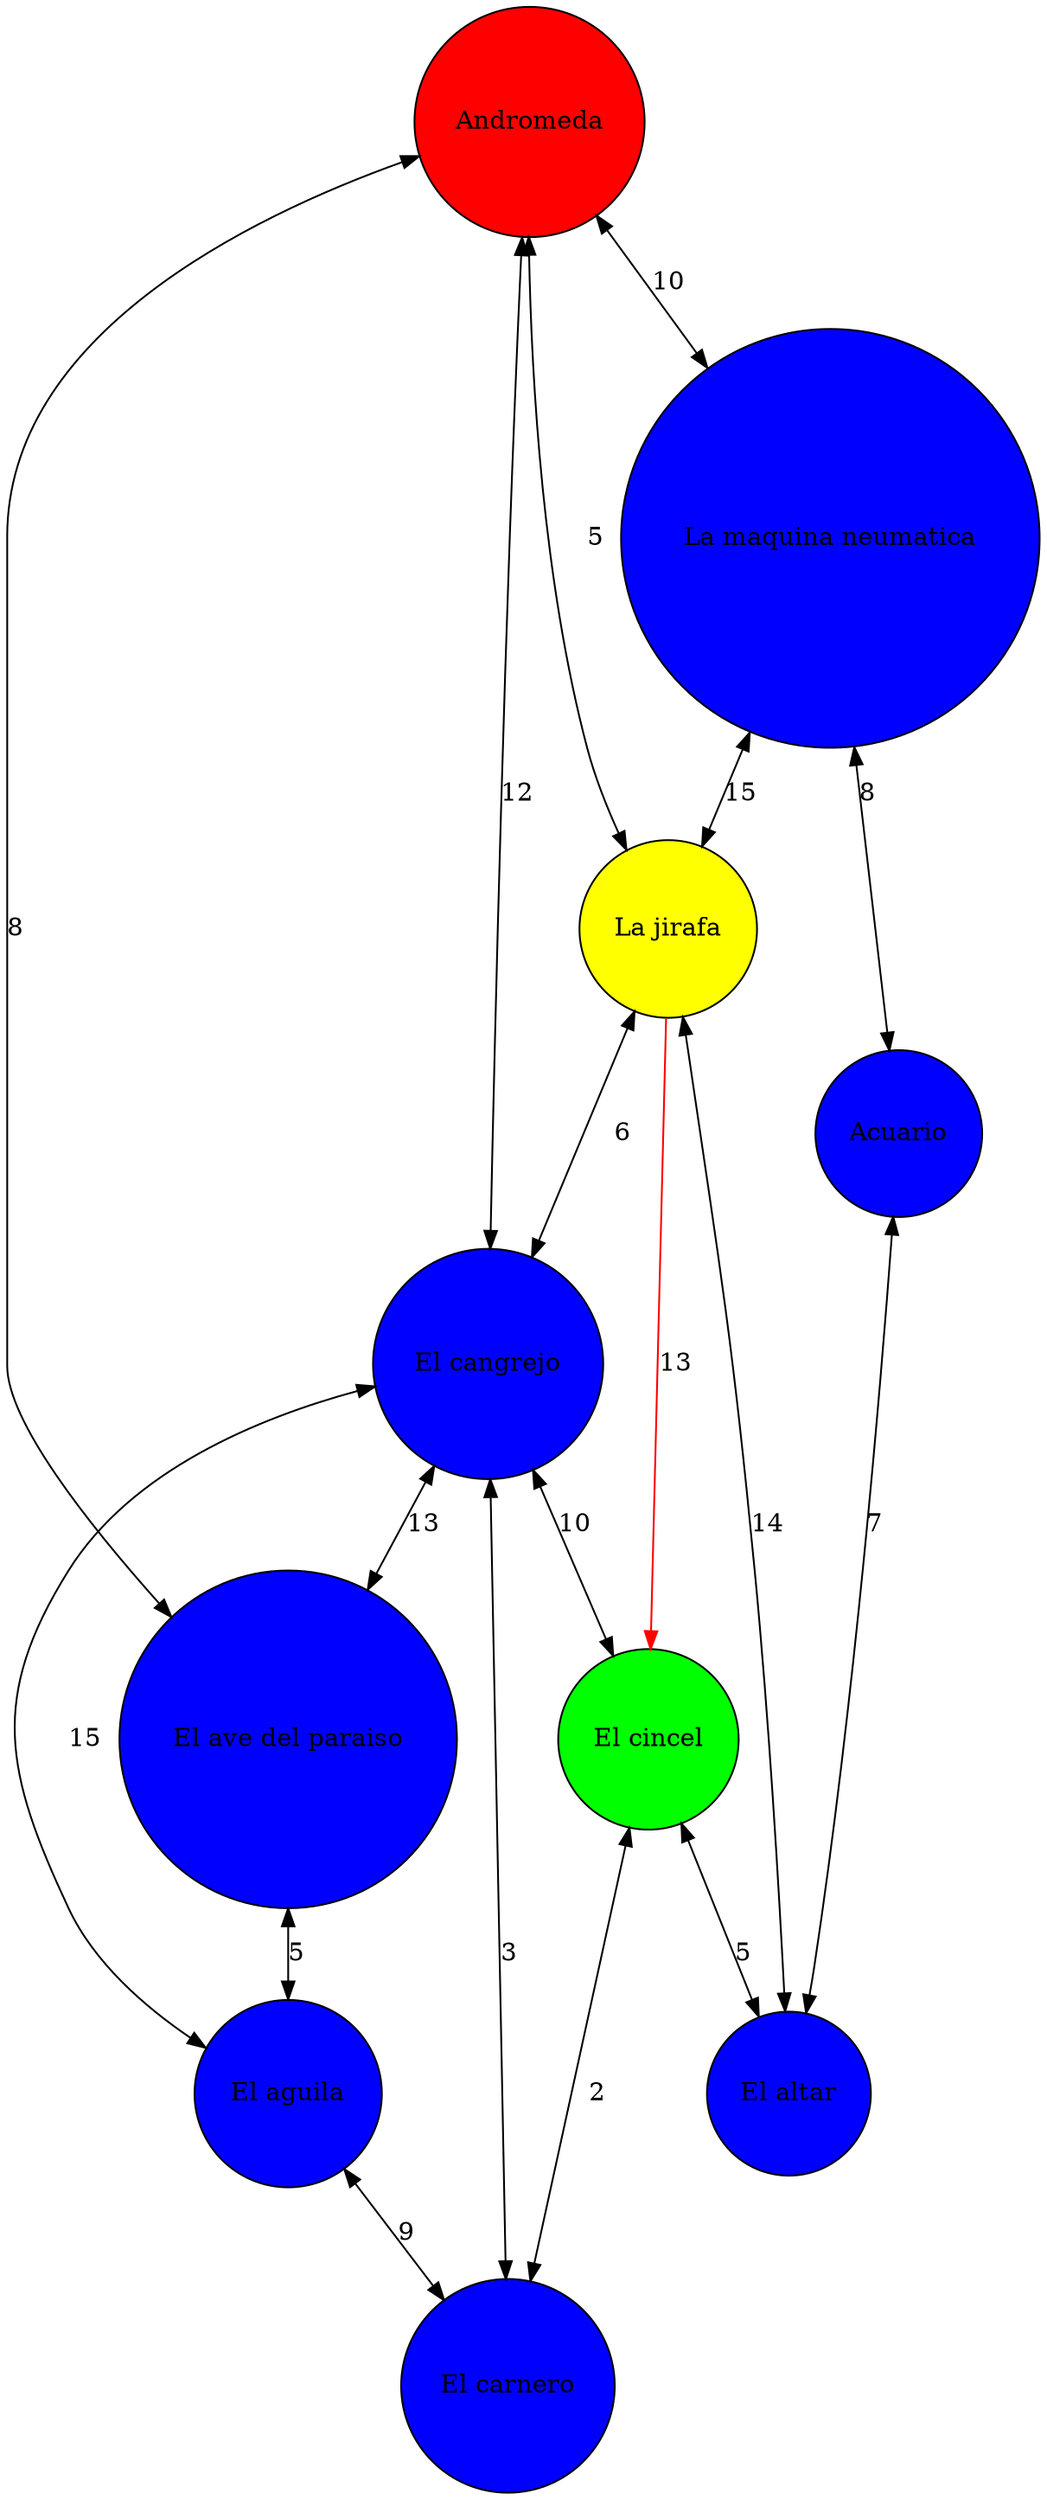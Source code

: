 digraph G
{
node [shape=circle style=filled];
Andromeda [label="Andromeda" fillcolor="red"];
Andromeda -> La_jirafa [label="5" dir=both];
Andromeda -> La_maquina_neumatica [label="10" dir=both];
Andromeda -> El_ave_del_paraiso [label="8" dir=both];
Andromeda -> El_cangrejo [label="12" dir=both];
La_maquina_neumatica [label="La maquina neumatica" fillcolor="blue"];
La_maquina_neumatica -> La_jirafa [label="15" dir=both];
La_maquina_neumatica -> Acuario [label="8" dir=both];
El_ave_del_paraiso [label="El ave del paraiso" fillcolor="blue"];
El_ave_del_paraiso -> El_aguila [label="5" dir=both];
Acuario [label="Acuario" fillcolor="blue"];
Acuario -> El_altar [label="7" dir=both];
El_aguila [label="El aguila" fillcolor="blue"];
El_aguila -> El_carnero [label="9" dir=both];
La_jirafa [label="La jirafa" fillcolor="yellow"];
La_jirafa -> El_cangrejo [label="6" dir=both];
La_jirafa -> El_cincel [label="13" color=red];
El_cangrejo [label="El cangrejo" fillcolor="blue"];
El_cangrejo -> El_ave_del_paraiso [label="13" dir=both];
El_cangrejo -> El_cincel [label="10" dir=both];
El_cangrejo -> El_aguila [label="15" dir=both];
El_altar [label="El altar" fillcolor="blue"];
El_altar -> La_jirafa [label="14" dir=both];
El_carnero [label="El carnero" fillcolor="blue"];
El_carnero -> El_cangrejo [label="3" dir=both];
El_cincel [label="El cincel" fillcolor="green"];
El_cincel -> El_altar [label="5" dir=both];
El_cincel -> El_carnero [label="2" dir=both];
}